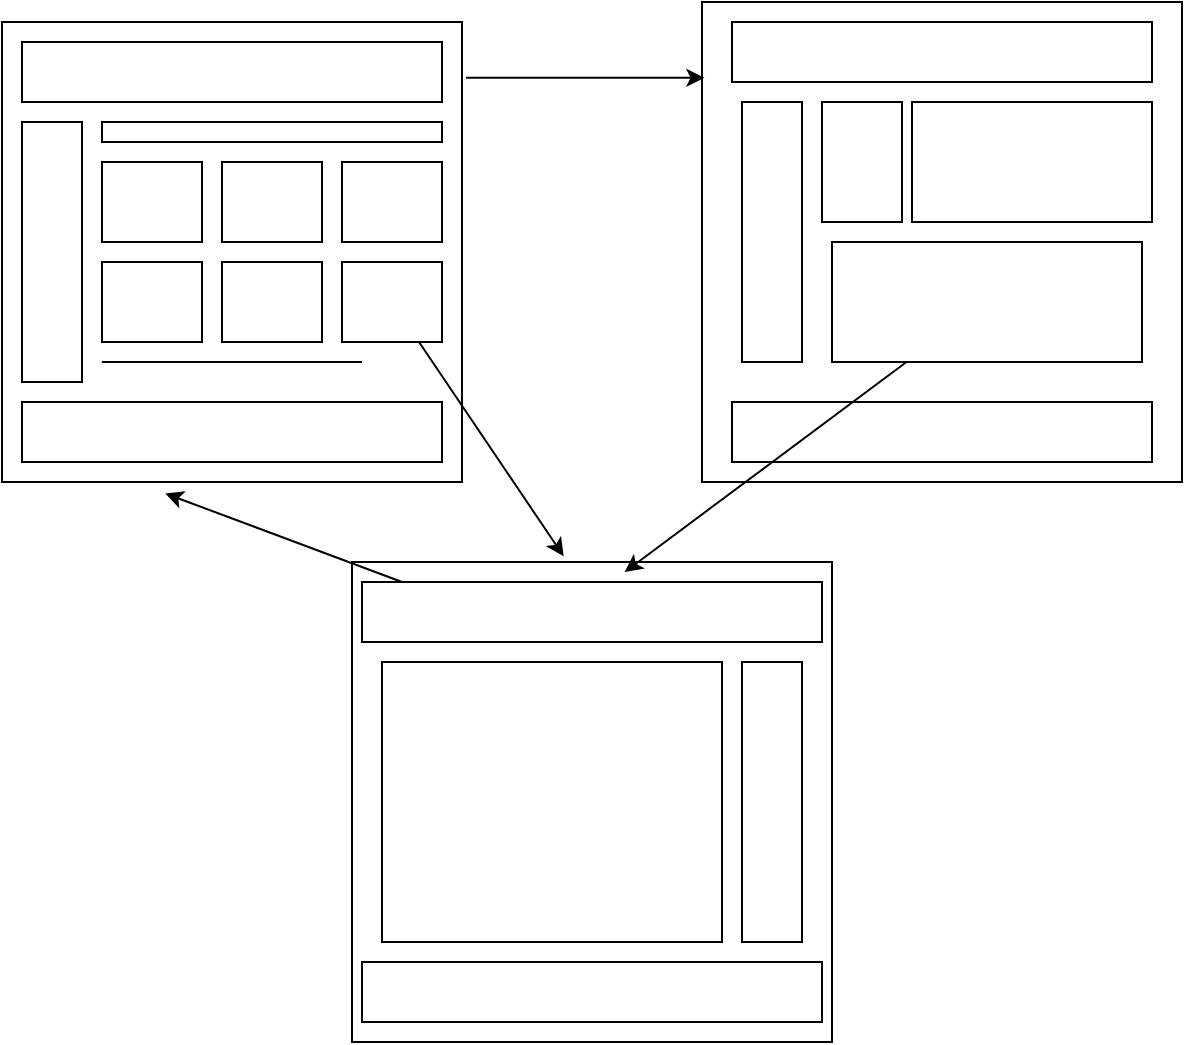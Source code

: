 <mxfile version="26.0.16">
  <diagram name="Page-1" id="pw0mbFrSKtVtHFD9CcJ6">
    <mxGraphModel dx="1050" dy="557" grid="1" gridSize="10" guides="1" tooltips="1" connect="1" arrows="1" fold="1" page="1" pageScale="1" pageWidth="850" pageHeight="1100" math="0" shadow="0">
      <root>
        <mxCell id="0" />
        <mxCell id="1" parent="0" />
        <mxCell id="7WqOnEUoiAn3P0yyxOXh-1" value="" style="whiteSpace=wrap;html=1;aspect=fixed;" vertex="1" parent="1">
          <mxGeometry x="130" y="90" width="230" height="230" as="geometry" />
        </mxCell>
        <mxCell id="7WqOnEUoiAn3P0yyxOXh-2" value="" style="whiteSpace=wrap;html=1;aspect=fixed;" vertex="1" parent="1">
          <mxGeometry x="480" y="80" width="240" height="240" as="geometry" />
        </mxCell>
        <mxCell id="7WqOnEUoiAn3P0yyxOXh-3" value="" style="whiteSpace=wrap;html=1;aspect=fixed;" vertex="1" parent="1">
          <mxGeometry x="305" y="360" width="240" height="240" as="geometry" />
        </mxCell>
        <mxCell id="7WqOnEUoiAn3P0yyxOXh-4" value="" style="rounded=0;whiteSpace=wrap;html=1;" vertex="1" parent="1">
          <mxGeometry x="140" y="100" width="210" height="30" as="geometry" />
        </mxCell>
        <mxCell id="7WqOnEUoiAn3P0yyxOXh-5" value="" style="rounded=0;whiteSpace=wrap;html=1;" vertex="1" parent="1">
          <mxGeometry x="495" y="90" width="210" height="30" as="geometry" />
        </mxCell>
        <mxCell id="7WqOnEUoiAn3P0yyxOXh-6" value="" style="rounded=0;whiteSpace=wrap;html=1;" vertex="1" parent="1">
          <mxGeometry x="310" y="370" width="230" height="30" as="geometry" />
        </mxCell>
        <mxCell id="7WqOnEUoiAn3P0yyxOXh-7" value="" style="rounded=0;whiteSpace=wrap;html=1;" vertex="1" parent="1">
          <mxGeometry x="140" y="280" width="210" height="30" as="geometry" />
        </mxCell>
        <mxCell id="7WqOnEUoiAn3P0yyxOXh-8" value="" style="rounded=0;whiteSpace=wrap;html=1;" vertex="1" parent="1">
          <mxGeometry x="495" y="280" width="210" height="30" as="geometry" />
        </mxCell>
        <mxCell id="7WqOnEUoiAn3P0yyxOXh-9" value="" style="rounded=0;whiteSpace=wrap;html=1;" vertex="1" parent="1">
          <mxGeometry x="310" y="560" width="230" height="30" as="geometry" />
        </mxCell>
        <mxCell id="7WqOnEUoiAn3P0yyxOXh-10" value="" style="rounded=0;whiteSpace=wrap;html=1;" vertex="1" parent="1">
          <mxGeometry x="140" y="140" width="30" height="130" as="geometry" />
        </mxCell>
        <mxCell id="7WqOnEUoiAn3P0yyxOXh-11" value="" style="rounded=0;whiteSpace=wrap;html=1;" vertex="1" parent="1">
          <mxGeometry x="500" y="130" width="30" height="130" as="geometry" />
        </mxCell>
        <mxCell id="7WqOnEUoiAn3P0yyxOXh-12" value="" style="rounded=0;whiteSpace=wrap;html=1;" vertex="1" parent="1">
          <mxGeometry x="500" y="410" width="30" height="140" as="geometry" />
        </mxCell>
        <mxCell id="7WqOnEUoiAn3P0yyxOXh-14" value="" style="rounded=0;whiteSpace=wrap;html=1;" vertex="1" parent="1">
          <mxGeometry x="180" y="140" width="170" height="10" as="geometry" />
        </mxCell>
        <mxCell id="7WqOnEUoiAn3P0yyxOXh-15" value="" style="rounded=0;whiteSpace=wrap;html=1;" vertex="1" parent="1">
          <mxGeometry x="180" y="160" width="50" height="40" as="geometry" />
        </mxCell>
        <mxCell id="7WqOnEUoiAn3P0yyxOXh-16" value="" style="rounded=0;whiteSpace=wrap;html=1;" vertex="1" parent="1">
          <mxGeometry x="180" y="210" width="50" height="40" as="geometry" />
        </mxCell>
        <mxCell id="7WqOnEUoiAn3P0yyxOXh-17" value="" style="rounded=0;whiteSpace=wrap;html=1;" vertex="1" parent="1">
          <mxGeometry x="240" y="160" width="50" height="40" as="geometry" />
        </mxCell>
        <mxCell id="7WqOnEUoiAn3P0yyxOXh-18" value="" style="rounded=0;whiteSpace=wrap;html=1;" vertex="1" parent="1">
          <mxGeometry x="300" y="210" width="50" height="40" as="geometry" />
        </mxCell>
        <mxCell id="7WqOnEUoiAn3P0yyxOXh-19" value="" style="rounded=0;whiteSpace=wrap;html=1;" vertex="1" parent="1">
          <mxGeometry x="300" y="160" width="50" height="40" as="geometry" />
        </mxCell>
        <mxCell id="7WqOnEUoiAn3P0yyxOXh-20" value="" style="rounded=0;whiteSpace=wrap;html=1;" vertex="1" parent="1">
          <mxGeometry x="240" y="210" width="50" height="40" as="geometry" />
        </mxCell>
        <mxCell id="7WqOnEUoiAn3P0yyxOXh-24" value="" style="endArrow=none;html=1;rounded=0;exitX=0.217;exitY=0.739;exitDx=0;exitDy=0;exitPerimeter=0;" edge="1" parent="1" source="7WqOnEUoiAn3P0yyxOXh-1">
          <mxGeometry width="50" height="50" relative="1" as="geometry">
            <mxPoint x="200" y="260" as="sourcePoint" />
            <mxPoint x="310" y="260" as="targetPoint" />
          </mxGeometry>
        </mxCell>
        <mxCell id="7WqOnEUoiAn3P0yyxOXh-28" value="" style="rounded=0;whiteSpace=wrap;html=1;" vertex="1" parent="1">
          <mxGeometry x="585" y="130" width="120" height="60" as="geometry" />
        </mxCell>
        <mxCell id="7WqOnEUoiAn3P0yyxOXh-29" value="" style="rounded=0;whiteSpace=wrap;html=1;" vertex="1" parent="1">
          <mxGeometry x="540" y="130" width="40" height="60" as="geometry" />
        </mxCell>
        <mxCell id="7WqOnEUoiAn3P0yyxOXh-30" value="" style="rounded=0;whiteSpace=wrap;html=1;" vertex="1" parent="1">
          <mxGeometry x="320" y="410" width="170" height="140" as="geometry" />
        </mxCell>
        <mxCell id="7WqOnEUoiAn3P0yyxOXh-31" value="" style="rounded=0;whiteSpace=wrap;html=1;" vertex="1" parent="1">
          <mxGeometry x="545" y="200" width="155" height="60" as="geometry" />
        </mxCell>
        <mxCell id="7WqOnEUoiAn3P0yyxOXh-32" value="" style="endArrow=classic;html=1;rounded=0;entryX=0.441;entryY=-0.012;entryDx=0;entryDy=0;entryPerimeter=0;" edge="1" parent="1" source="7WqOnEUoiAn3P0yyxOXh-18" target="7WqOnEUoiAn3P0yyxOXh-3">
          <mxGeometry width="50" height="50" relative="1" as="geometry">
            <mxPoint x="375" y="310" as="sourcePoint" />
            <mxPoint x="425" y="260" as="targetPoint" />
          </mxGeometry>
        </mxCell>
        <mxCell id="7WqOnEUoiAn3P0yyxOXh-33" value="" style="endArrow=classic;html=1;rounded=0;entryX=0.005;entryY=0.158;entryDx=0;entryDy=0;entryPerimeter=0;exitX=1.009;exitY=0.121;exitDx=0;exitDy=0;exitPerimeter=0;" edge="1" parent="1" source="7WqOnEUoiAn3P0yyxOXh-1" target="7WqOnEUoiAn3P0yyxOXh-2">
          <mxGeometry width="50" height="50" relative="1" as="geometry">
            <mxPoint x="390" y="130" as="sourcePoint" />
            <mxPoint x="440" y="80" as="targetPoint" />
          </mxGeometry>
        </mxCell>
        <mxCell id="7WqOnEUoiAn3P0yyxOXh-34" value="" style="endArrow=classic;html=1;rounded=0;entryX=0.568;entryY=0.021;entryDx=0;entryDy=0;entryPerimeter=0;" edge="1" parent="1" source="7WqOnEUoiAn3P0yyxOXh-31" target="7WqOnEUoiAn3P0yyxOXh-3">
          <mxGeometry width="50" height="50" relative="1" as="geometry">
            <mxPoint x="400" y="220" as="sourcePoint" />
            <mxPoint x="450" y="170" as="targetPoint" />
          </mxGeometry>
        </mxCell>
        <mxCell id="7WqOnEUoiAn3P0yyxOXh-35" value="" style="endArrow=classic;html=1;rounded=0;exitX=0.087;exitY=0;exitDx=0;exitDy=0;exitPerimeter=0;entryX=0.355;entryY=1.025;entryDx=0;entryDy=0;entryPerimeter=0;" edge="1" parent="1" source="7WqOnEUoiAn3P0yyxOXh-6" target="7WqOnEUoiAn3P0yyxOXh-1">
          <mxGeometry width="50" height="50" relative="1" as="geometry">
            <mxPoint x="400" y="220" as="sourcePoint" />
            <mxPoint x="450" y="170" as="targetPoint" />
          </mxGeometry>
        </mxCell>
      </root>
    </mxGraphModel>
  </diagram>
</mxfile>
